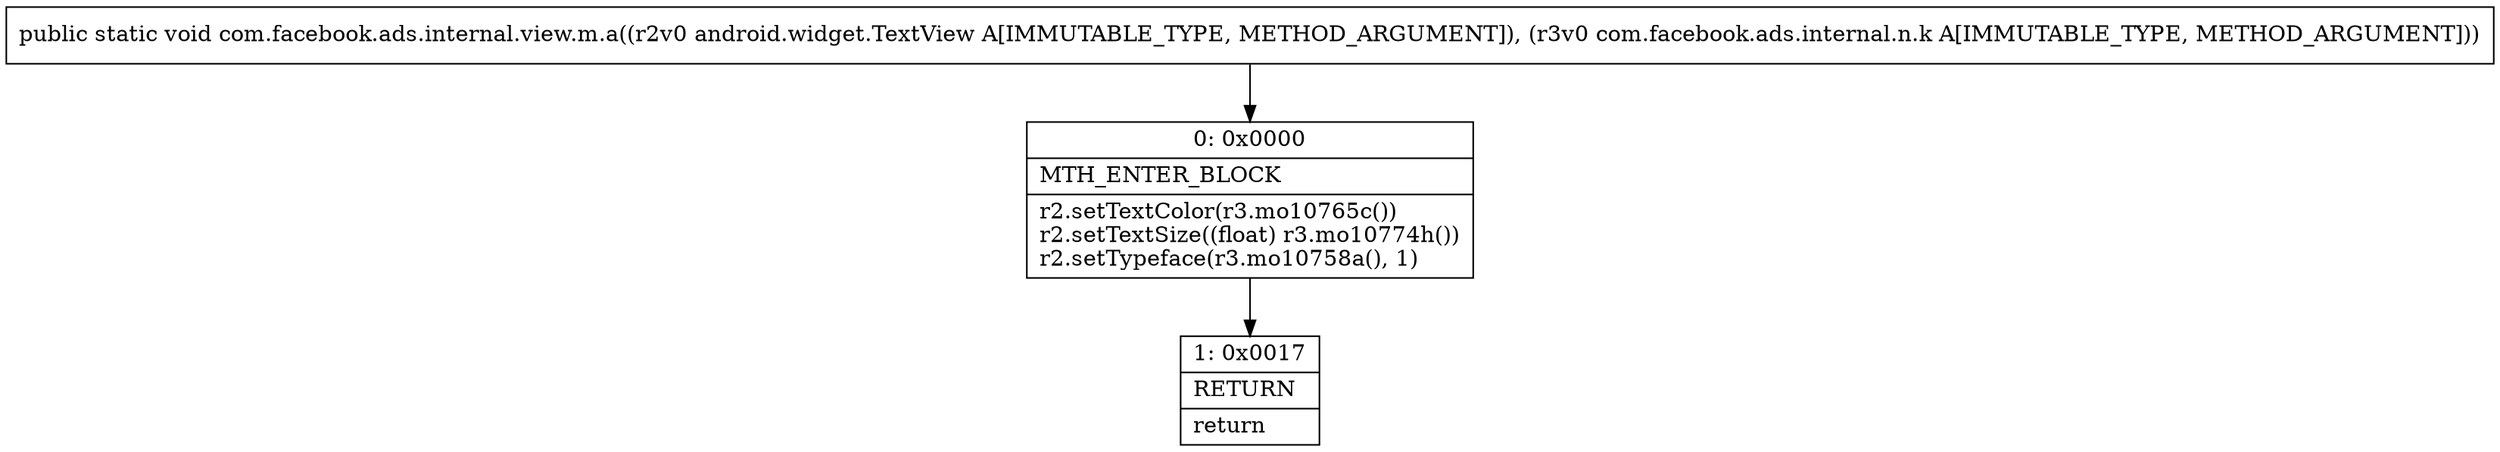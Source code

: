 digraph "CFG forcom.facebook.ads.internal.view.m.a(Landroid\/widget\/TextView;Lcom\/facebook\/ads\/internal\/n\/k;)V" {
Node_0 [shape=record,label="{0\:\ 0x0000|MTH_ENTER_BLOCK\l|r2.setTextColor(r3.mo10765c())\lr2.setTextSize((float) r3.mo10774h())\lr2.setTypeface(r3.mo10758a(), 1)\l}"];
Node_1 [shape=record,label="{1\:\ 0x0017|RETURN\l|return\l}"];
MethodNode[shape=record,label="{public static void com.facebook.ads.internal.view.m.a((r2v0 android.widget.TextView A[IMMUTABLE_TYPE, METHOD_ARGUMENT]), (r3v0 com.facebook.ads.internal.n.k A[IMMUTABLE_TYPE, METHOD_ARGUMENT])) }"];
MethodNode -> Node_0;
Node_0 -> Node_1;
}

